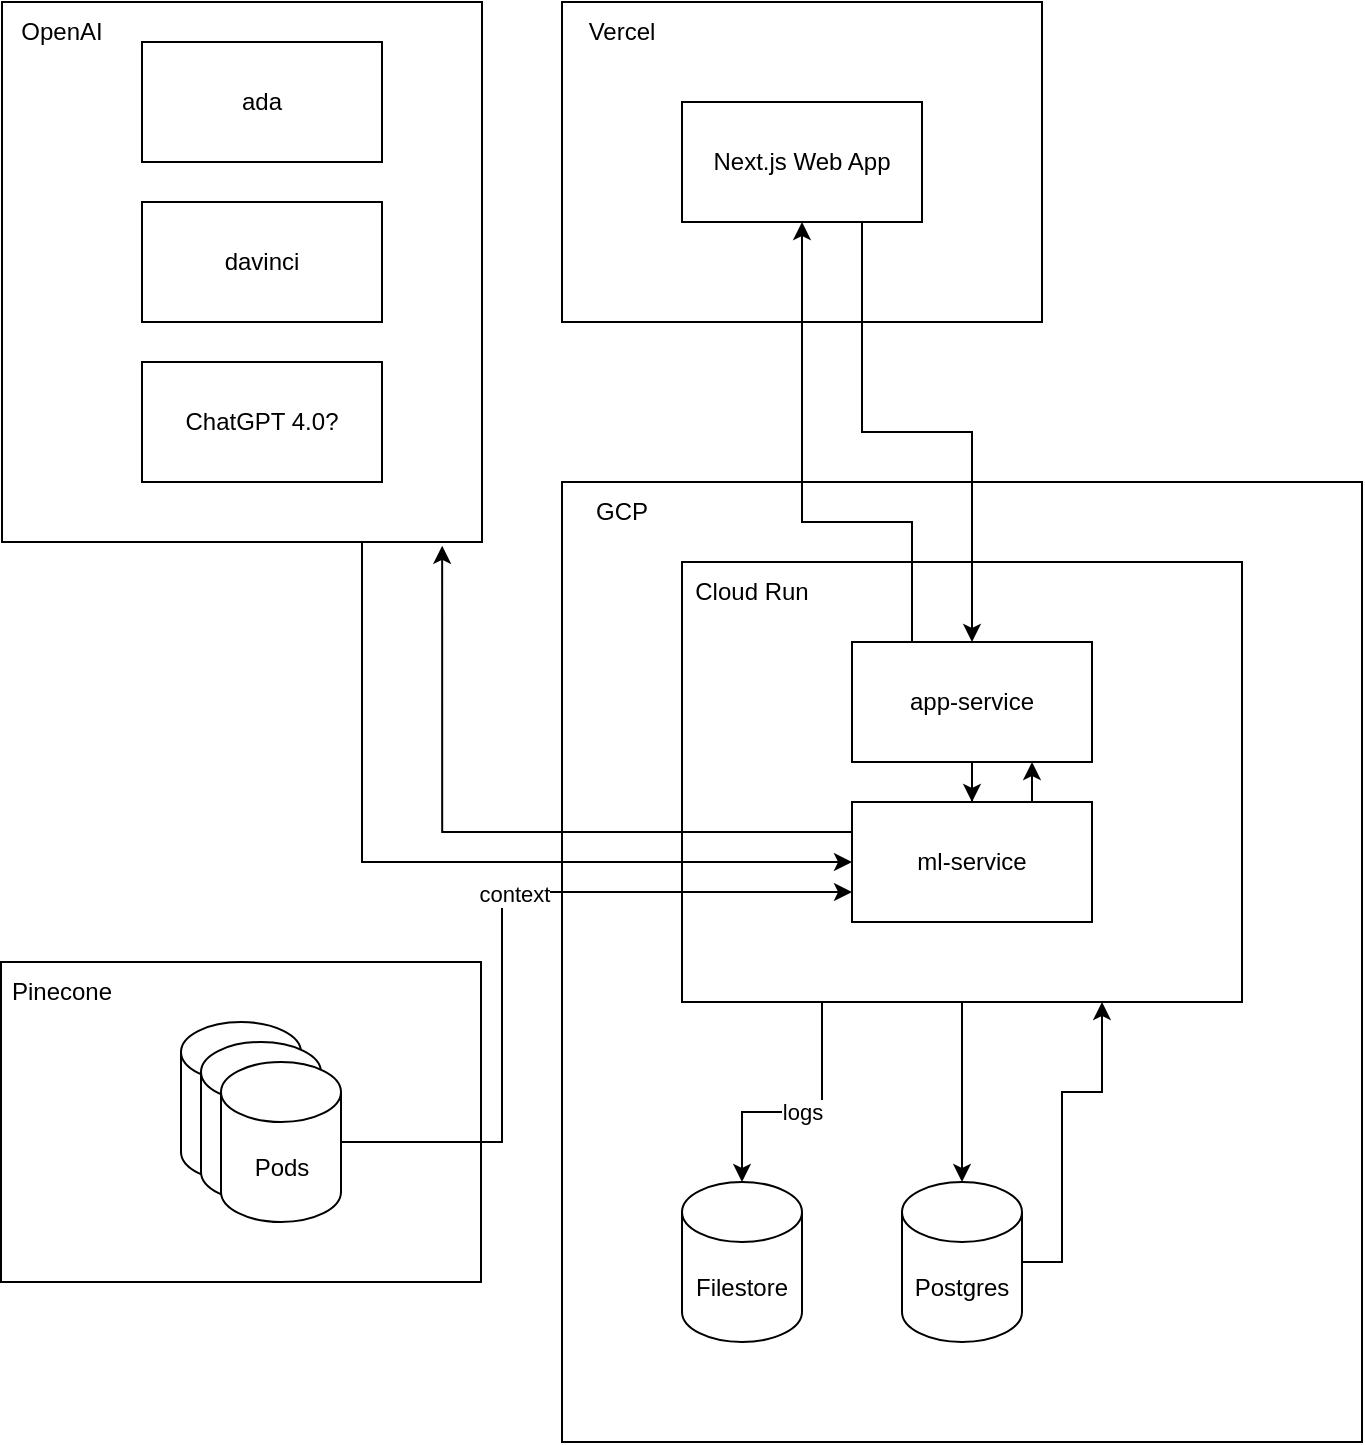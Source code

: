 <mxfile version="20.8.10" type="device"><diagram name="Page-1" id="b8u3T6hJYiYaSMhojrh7"><mxGraphModel dx="1876" dy="743" grid="1" gridSize="10" guides="1" tooltips="1" connect="1" arrows="1" fold="1" page="1" pageScale="1" pageWidth="850" pageHeight="1100" math="0" shadow="0"><root><mxCell id="0"/><mxCell id="1" parent="0"/><mxCell id="qroEWY09F_ktVvefQQhN-7" value="" style="rounded=0;whiteSpace=wrap;html=1;fillColor=none;gradientColor=none;" parent="1" vertex="1"><mxGeometry x="160" y="240" width="400" height="480" as="geometry"/></mxCell><mxCell id="rCxsofO4VI3PT6hWUbtH-16" style="edgeStyle=orthogonalEdgeStyle;rounded=0;orthogonalLoop=1;jettySize=auto;html=1;entryX=0.5;entryY=0;entryDx=0;entryDy=0;entryPerimeter=0;" edge="1" parent="1" source="qroEWY09F_ktVvefQQhN-13" target="rCxsofO4VI3PT6hWUbtH-15"><mxGeometry relative="1" as="geometry"/></mxCell><mxCell id="qroEWY09F_ktVvefQQhN-13" value="" style="rounded=0;whiteSpace=wrap;html=1;fillColor=none;" parent="1" vertex="1"><mxGeometry x="220" y="280" width="280" height="220" as="geometry"/></mxCell><mxCell id="qroEWY09F_ktVvefQQhN-14" value="" style="rounded=0;whiteSpace=wrap;html=1;fillColor=none;gradientColor=none;" parent="1" vertex="1"><mxGeometry x="-120.5" y="480" width="240" height="160" as="geometry"/></mxCell><mxCell id="qroEWY09F_ktVvefQQhN-4" value="" style="rounded=0;whiteSpace=wrap;html=1;gradientColor=none;fillColor=none;" parent="1" vertex="1"><mxGeometry x="160" width="240" height="160" as="geometry"/></mxCell><mxCell id="qroEWY09F_ktVvefQQhN-17" style="edgeStyle=orthogonalEdgeStyle;rounded=0;orthogonalLoop=1;jettySize=auto;html=1;entryX=0.5;entryY=0;entryDx=0;entryDy=0;exitX=0.75;exitY=1;exitDx=0;exitDy=0;" parent="1" source="qroEWY09F_ktVvefQQhN-5" target="rCxsofO4VI3PT6hWUbtH-8" edge="1"><mxGeometry relative="1" as="geometry"/></mxCell><mxCell id="qroEWY09F_ktVvefQQhN-5" value="Next.js Web App" style="rounded=0;whiteSpace=wrap;html=1;" parent="1" vertex="1"><mxGeometry x="220" y="50" width="120" height="60" as="geometry"/></mxCell><mxCell id="qroEWY09F_ktVvefQQhN-6" value="Vercel" style="text;html=1;strokeColor=none;fillColor=none;align=center;verticalAlign=middle;whiteSpace=wrap;rounded=0;" parent="1" vertex="1"><mxGeometry x="160" width="60" height="30" as="geometry"/></mxCell><mxCell id="qroEWY09F_ktVvefQQhN-8" value="GCP" style="text;html=1;strokeColor=none;fillColor=none;align=center;verticalAlign=middle;whiteSpace=wrap;rounded=0;" parent="1" vertex="1"><mxGeometry x="160" y="240" width="60" height="30" as="geometry"/></mxCell><mxCell id="qroEWY09F_ktVvefQQhN-18" style="edgeStyle=orthogonalEdgeStyle;rounded=0;orthogonalLoop=1;jettySize=auto;html=1;entryX=0.5;entryY=1;entryDx=0;entryDy=0;exitX=0.25;exitY=0;exitDx=0;exitDy=0;" parent="1" source="rCxsofO4VI3PT6hWUbtH-8" target="qroEWY09F_ktVvefQQhN-5" edge="1"><mxGeometry relative="1" as="geometry"><Array as="points"><mxPoint x="335" y="260"/><mxPoint x="280" y="260"/></Array></mxGeometry></mxCell><mxCell id="qroEWY09F_ktVvefQQhN-19" value="logs" style="edgeStyle=orthogonalEdgeStyle;rounded=0;orthogonalLoop=1;jettySize=auto;html=1;entryX=0.5;entryY=0;entryDx=0;entryDy=0;entryPerimeter=0;exitX=0.25;exitY=1;exitDx=0;exitDy=0;" parent="1" source="qroEWY09F_ktVvefQQhN-13" target="rCxsofO4VI3PT6hWUbtH-14" edge="1"><mxGeometry relative="1" as="geometry"><mxPoint as="offset"/><mxPoint x="570" y="320" as="targetPoint"/><Array as="points"><mxPoint x="290" y="555"/><mxPoint x="250" y="555"/></Array></mxGeometry></mxCell><mxCell id="qroEWY09F_ktVvefQQhN-23" style="edgeStyle=orthogonalEdgeStyle;rounded=0;orthogonalLoop=1;jettySize=auto;html=1;entryX=1;entryY=0.5;entryDx=0;entryDy=0;entryPerimeter=0;startArrow=classic;startFill=1;endArrow=none;endFill=0;exitX=0;exitY=0.75;exitDx=0;exitDy=0;" parent="1" source="rCxsofO4VI3PT6hWUbtH-9" target="qroEWY09F_ktVvefQQhN-25" edge="1"><mxGeometry relative="1" as="geometry"><Array as="points"><mxPoint x="130" y="445"/><mxPoint x="130" y="570"/></Array></mxGeometry></mxCell><mxCell id="qroEWY09F_ktVvefQQhN-27" value="context" style="edgeLabel;html=1;align=center;verticalAlign=middle;resizable=0;points=[];" parent="qroEWY09F_ktVvefQQhN-23" vertex="1" connectable="0"><mxGeometry x="-0.11" y="1" relative="1" as="geometry"><mxPoint as="offset"/></mxGeometry></mxCell><mxCell id="qroEWY09F_ktVvefQQhN-42" style="edgeStyle=orthogonalEdgeStyle;rounded=0;orthogonalLoop=1;jettySize=auto;html=1;entryX=0.75;entryY=1;entryDx=0;entryDy=0;startArrow=classic;startFill=1;endArrow=none;endFill=0;exitX=0;exitY=0.5;exitDx=0;exitDy=0;" parent="1" source="rCxsofO4VI3PT6hWUbtH-9" target="qroEWY09F_ktVvefQQhN-32" edge="1"><mxGeometry relative="1" as="geometry"/></mxCell><mxCell id="rCxsofO4VI3PT6hWUbtH-1" style="edgeStyle=orthogonalEdgeStyle;rounded=0;orthogonalLoop=1;jettySize=auto;html=1;entryX=0.917;entryY=1.007;entryDx=0;entryDy=0;entryPerimeter=0;exitX=0;exitY=0.25;exitDx=0;exitDy=0;" edge="1" parent="1" source="rCxsofO4VI3PT6hWUbtH-9" target="qroEWY09F_ktVvefQQhN-32"><mxGeometry relative="1" as="geometry"><Array as="points"><mxPoint x="100" y="415"/></Array></mxGeometry></mxCell><mxCell id="qroEWY09F_ktVvefQQhN-15" value="Pinecone" style="text;html=1;strokeColor=none;fillColor=none;align=center;verticalAlign=middle;whiteSpace=wrap;rounded=0;" parent="1" vertex="1"><mxGeometry x="-120.5" y="480" width="60" height="30" as="geometry"/></mxCell><mxCell id="qroEWY09F_ktVvefQQhN-16" value="Pod" style="shape=cylinder3;whiteSpace=wrap;html=1;boundedLbl=1;backgroundOutline=1;size=15;" parent="1" vertex="1"><mxGeometry x="-30.5" y="510" width="60" height="80" as="geometry"/></mxCell><mxCell id="qroEWY09F_ktVvefQQhN-24" value="Pod" style="shape=cylinder3;whiteSpace=wrap;html=1;boundedLbl=1;backgroundOutline=1;size=15;" parent="1" vertex="1"><mxGeometry x="-20.5" y="520" width="60" height="80" as="geometry"/></mxCell><mxCell id="qroEWY09F_ktVvefQQhN-25" value="Pods" style="shape=cylinder3;whiteSpace=wrap;html=1;boundedLbl=1;backgroundOutline=1;size=15;" parent="1" vertex="1"><mxGeometry x="-10.5" y="530" width="60" height="80" as="geometry"/></mxCell><mxCell id="qroEWY09F_ktVvefQQhN-32" value="" style="rounded=0;whiteSpace=wrap;html=1;fillColor=none;gradientColor=none;" parent="1" vertex="1"><mxGeometry x="-120" width="240" height="270" as="geometry"/></mxCell><mxCell id="qroEWY09F_ktVvefQQhN-33" value="OpenAI" style="text;html=1;strokeColor=none;fillColor=none;align=center;verticalAlign=middle;whiteSpace=wrap;rounded=0;" parent="1" vertex="1"><mxGeometry x="-120" width="60" height="30" as="geometry"/></mxCell><mxCell id="qroEWY09F_ktVvefQQhN-37" value="ada" style="rounded=0;whiteSpace=wrap;html=1;" parent="1" vertex="1"><mxGeometry x="-50" y="20" width="120" height="60" as="geometry"/></mxCell><mxCell id="qroEWY09F_ktVvefQQhN-38" value="davinci" style="rounded=0;whiteSpace=wrap;html=1;" parent="1" vertex="1"><mxGeometry x="-50" y="100" width="120" height="60" as="geometry"/></mxCell><mxCell id="qroEWY09F_ktVvefQQhN-39" value="ChatGPT 4.0?" style="rounded=0;whiteSpace=wrap;html=1;" parent="1" vertex="1"><mxGeometry x="-50" y="180" width="120" height="60" as="geometry"/></mxCell><mxCell id="rCxsofO4VI3PT6hWUbtH-7" value="Cloud Run" style="text;html=1;strokeColor=none;fillColor=none;align=center;verticalAlign=middle;whiteSpace=wrap;rounded=0;" vertex="1" parent="1"><mxGeometry x="220" y="280" width="70" height="30" as="geometry"/></mxCell><mxCell id="rCxsofO4VI3PT6hWUbtH-11" style="edgeStyle=orthogonalEdgeStyle;rounded=0;orthogonalLoop=1;jettySize=auto;html=1;entryX=0.5;entryY=0;entryDx=0;entryDy=0;" edge="1" parent="1" source="rCxsofO4VI3PT6hWUbtH-8" target="rCxsofO4VI3PT6hWUbtH-9"><mxGeometry relative="1" as="geometry"/></mxCell><mxCell id="rCxsofO4VI3PT6hWUbtH-8" value="app-service" style="rounded=0;whiteSpace=wrap;html=1;" vertex="1" parent="1"><mxGeometry x="305" y="320" width="120" height="60" as="geometry"/></mxCell><mxCell id="rCxsofO4VI3PT6hWUbtH-12" style="edgeStyle=orthogonalEdgeStyle;rounded=0;orthogonalLoop=1;jettySize=auto;html=1;entryX=0.75;entryY=1;entryDx=0;entryDy=0;exitX=0.75;exitY=0;exitDx=0;exitDy=0;" edge="1" parent="1" source="rCxsofO4VI3PT6hWUbtH-9" target="rCxsofO4VI3PT6hWUbtH-8"><mxGeometry relative="1" as="geometry"/></mxCell><mxCell id="rCxsofO4VI3PT6hWUbtH-9" value="ml-service" style="rounded=0;whiteSpace=wrap;html=1;" vertex="1" parent="1"><mxGeometry x="305" y="400" width="120" height="60" as="geometry"/></mxCell><mxCell id="rCxsofO4VI3PT6hWUbtH-14" value="Filestore" style="shape=cylinder3;whiteSpace=wrap;html=1;boundedLbl=1;backgroundOutline=1;size=15;" vertex="1" parent="1"><mxGeometry x="220" y="590" width="60" height="80" as="geometry"/></mxCell><mxCell id="rCxsofO4VI3PT6hWUbtH-17" style="edgeStyle=orthogonalEdgeStyle;rounded=0;orthogonalLoop=1;jettySize=auto;html=1;entryX=0.75;entryY=1;entryDx=0;entryDy=0;exitX=1;exitY=0.5;exitDx=0;exitDy=0;exitPerimeter=0;" edge="1" parent="1" source="rCxsofO4VI3PT6hWUbtH-15" target="qroEWY09F_ktVvefQQhN-13"><mxGeometry relative="1" as="geometry"/></mxCell><mxCell id="rCxsofO4VI3PT6hWUbtH-15" value="Postgres" style="shape=cylinder3;whiteSpace=wrap;html=1;boundedLbl=1;backgroundOutline=1;size=15;" vertex="1" parent="1"><mxGeometry x="330" y="590" width="60" height="80" as="geometry"/></mxCell></root></mxGraphModel></diagram></mxfile>